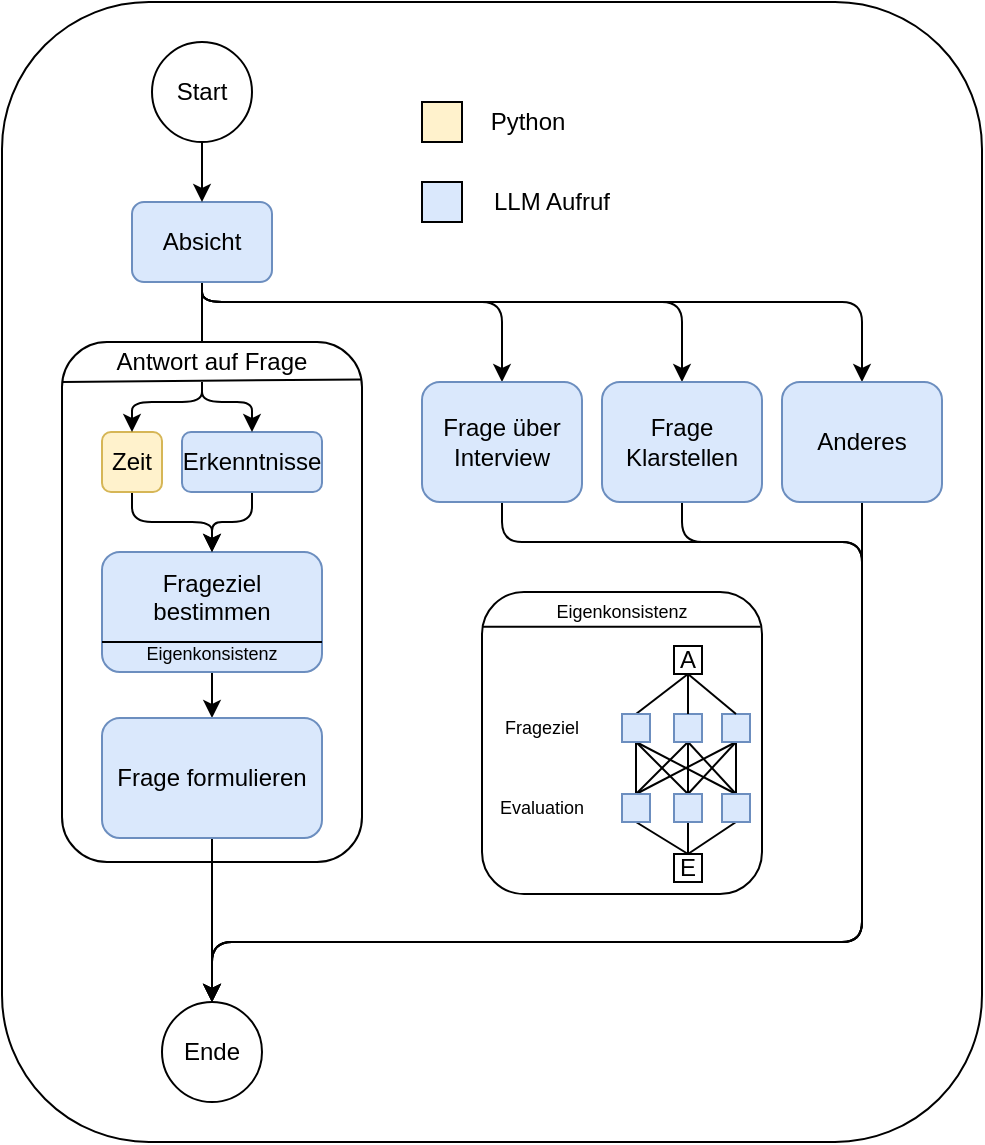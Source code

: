 <mxfile>
    <diagram id="OigsC_vDAeQnY3T44NuB" name="Page-1">
        <mxGraphModel dx="670" dy="552" grid="1" gridSize="10" guides="1" tooltips="1" connect="1" arrows="1" fold="1" page="1" pageScale="1" pageWidth="1654" pageHeight="1169" math="0" shadow="0">
            <root>
                <mxCell id="0"/>
                <mxCell id="1" parent="0"/>
                <mxCell id="102" value="" style="rounded=1;whiteSpace=wrap;html=1;strokeColor=#000000;fontSize=12;fillColor=default;" parent="1" vertex="1">
                    <mxGeometry x="290" y="210" width="490" height="570" as="geometry"/>
                </mxCell>
                <mxCell id="72" value="" style="rounded=1;whiteSpace=wrap;html=1;fontSize=9;fillColor=none;" parent="1" vertex="1">
                    <mxGeometry x="530" y="505" width="140" height="151" as="geometry"/>
                </mxCell>
                <mxCell id="93" style="edgeStyle=none;sketch=0;html=1;exitX=0.5;exitY=1;exitDx=0;exitDy=0;entryX=0.5;entryY=0;entryDx=0;entryDy=0;shadow=0;strokeWidth=1;fontSize=12;endArrow=classic;endFill=1;" parent="1" source="59" target="92" edge="1">
                    <mxGeometry relative="1" as="geometry"/>
                </mxCell>
                <mxCell id="59" value="" style="rounded=1;whiteSpace=wrap;html=1;fontSize=9;fillColor=none;" parent="1" vertex="1">
                    <mxGeometry x="320" y="380" width="150" height="260" as="geometry"/>
                </mxCell>
                <mxCell id="4" style="edgeStyle=none;html=1;exitX=0.5;exitY=1;exitDx=0;exitDy=0;entryX=0.5;entryY=0;entryDx=0;entryDy=0;" parent="1" source="2" target="3" edge="1">
                    <mxGeometry relative="1" as="geometry">
                        <Array as="points">
                            <mxPoint x="390" y="360"/>
                            <mxPoint x="630" y="360"/>
                        </Array>
                    </mxGeometry>
                </mxCell>
                <mxCell id="13" style="edgeStyle=none;html=1;exitX=0.5;exitY=1;exitDx=0;exitDy=0;entryX=0.5;entryY=0;entryDx=0;entryDy=0;" parent="1" source="2" target="6" edge="1">
                    <mxGeometry relative="1" as="geometry">
                        <Array as="points">
                            <mxPoint x="390" y="360"/>
                            <mxPoint x="540" y="360"/>
                        </Array>
                    </mxGeometry>
                </mxCell>
                <mxCell id="14" style="edgeStyle=none;html=1;exitX=0.5;exitY=1;exitDx=0;exitDy=0;entryX=0.5;entryY=0;entryDx=0;entryDy=0;" parent="1" source="2" target="5" edge="1">
                    <mxGeometry relative="1" as="geometry">
                        <Array as="points">
                            <mxPoint x="390" y="360"/>
                            <mxPoint x="720" y="360"/>
                        </Array>
                    </mxGeometry>
                </mxCell>
                <mxCell id="78" style="edgeStyle=none;sketch=0;html=1;exitX=0.5;exitY=1;exitDx=0;exitDy=0;entryX=0.5;entryY=0;entryDx=0;entryDy=0;shadow=0;strokeWidth=1;fontSize=9;endArrow=none;endFill=0;" parent="1" source="2" target="83" edge="1">
                    <mxGeometry relative="1" as="geometry"/>
                </mxCell>
                <mxCell id="2" value="Absicht" style="rounded=1;whiteSpace=wrap;html=1;fillColor=#dae8fc;strokeColor=#6c8ebf;" parent="1" vertex="1">
                    <mxGeometry x="355" y="310" width="70" height="40" as="geometry"/>
                </mxCell>
                <mxCell id="95" style="edgeStyle=none;sketch=0;html=1;exitX=0.5;exitY=1;exitDx=0;exitDy=0;entryX=0.5;entryY=0;entryDx=0;entryDy=0;shadow=0;strokeWidth=1;fontSize=12;endArrow=classic;endFill=1;" parent="1" source="3" target="92" edge="1">
                    <mxGeometry relative="1" as="geometry">
                        <Array as="points">
                            <mxPoint x="630" y="480"/>
                            <mxPoint x="720" y="480"/>
                            <mxPoint x="720" y="680"/>
                            <mxPoint x="395" y="680"/>
                        </Array>
                    </mxGeometry>
                </mxCell>
                <mxCell id="3" value="Frage Klarstellen" style="rounded=1;whiteSpace=wrap;html=1;fillColor=#dae8fc;strokeColor=#6c8ebf;" parent="1" vertex="1">
                    <mxGeometry x="590" y="400" width="80" height="60" as="geometry"/>
                </mxCell>
                <mxCell id="96" style="edgeStyle=none;sketch=0;html=1;exitX=0.5;exitY=1;exitDx=0;exitDy=0;entryX=0.5;entryY=0;entryDx=0;entryDy=0;shadow=0;strokeWidth=1;fontSize=12;endArrow=classic;endFill=1;" parent="1" source="5" target="92" edge="1">
                    <mxGeometry relative="1" as="geometry">
                        <Array as="points">
                            <mxPoint x="720" y="680"/>
                            <mxPoint x="395" y="680"/>
                        </Array>
                    </mxGeometry>
                </mxCell>
                <mxCell id="5" value="Anderes" style="rounded=1;whiteSpace=wrap;html=1;fillColor=#dae8fc;strokeColor=#6c8ebf;" parent="1" vertex="1">
                    <mxGeometry x="680" y="400" width="80" height="60" as="geometry"/>
                </mxCell>
                <mxCell id="94" style="edgeStyle=none;sketch=0;html=1;exitX=0.5;exitY=1;exitDx=0;exitDy=0;entryX=0.5;entryY=0;entryDx=0;entryDy=0;shadow=0;strokeWidth=1;fontSize=12;endArrow=classic;endFill=1;" parent="1" source="6" target="92" edge="1">
                    <mxGeometry relative="1" as="geometry">
                        <Array as="points">
                            <mxPoint x="540" y="480"/>
                            <mxPoint x="720" y="480"/>
                            <mxPoint x="720" y="680"/>
                            <mxPoint x="395" y="680"/>
                        </Array>
                    </mxGeometry>
                </mxCell>
                <mxCell id="6" value="Frage über Interview" style="rounded=1;whiteSpace=wrap;html=1;fillColor=#dae8fc;strokeColor=#6c8ebf;" parent="1" vertex="1">
                    <mxGeometry x="500" y="400" width="80" height="60" as="geometry"/>
                </mxCell>
                <mxCell id="17" style="edgeStyle=none;html=1;exitX=0.5;exitY=1;exitDx=0;exitDy=0;entryX=0.5;entryY=0;entryDx=0;entryDy=0;" parent="1" source="7" target="8" edge="1">
                    <mxGeometry relative="1" as="geometry"/>
                </mxCell>
                <mxCell id="7" value="Frageziel &lt;br&gt;bestimmen&lt;br&gt;&lt;span style=&quot;color: rgba(0, 0, 0, 0); font-family: monospace; font-size: 0px; text-align: start;&quot;&gt;%3CmxGraphModel%3E%3Croot%3E%3CmxCell%20id%3D%220%22%2F%3E%3CmxCell%20id%3D%221%22%20parent%3D%220%22%2F%3E%3CmxCell%20id%3D%222%22%20value%3D%22Anderes%22%20style%3D%22rounded%3D1%3BwhiteSpace%3Dwrap%3Bhtml%3D1%3B%22%20vertex%3D%221%22%20parent%3D%221%22%3E%3CmxGeometry%20x%3D%22610%22%20y%3D%22400%22%20width%3D%22120%22%20height%3D%2260%22%20as%3D%22geometry%22%2F%3E%3C%2FmxCell%3E%3C%2Froot%3E%3C%2FmxGraphModel%3E&lt;/span&gt;" style="rounded=1;whiteSpace=wrap;html=1;fillColor=#dae8fc;strokeColor=#6c8ebf;" parent="1" vertex="1">
                    <mxGeometry x="340" y="485" width="110" height="60" as="geometry"/>
                </mxCell>
                <mxCell id="86" style="edgeStyle=none;sketch=0;html=1;exitX=0.5;exitY=1;exitDx=0;exitDy=0;entryX=0.5;entryY=1;entryDx=0;entryDy=0;shadow=0;strokeWidth=1;fontSize=12;endArrow=none;endFill=0;" parent="1" source="8" target="59" edge="1">
                    <mxGeometry relative="1" as="geometry"/>
                </mxCell>
                <mxCell id="8" value="Frage formulieren" style="rounded=1;whiteSpace=wrap;html=1;fillColor=#dae8fc;strokeColor=#6c8ebf;" parent="1" vertex="1">
                    <mxGeometry x="340" y="568" width="110" height="60" as="geometry"/>
                </mxCell>
                <mxCell id="16" style="edgeStyle=none;html=1;exitX=0.5;exitY=1;exitDx=0;exitDy=0;entryX=0.5;entryY=0;entryDx=0;entryDy=0;" parent="1" source="9" target="7" edge="1">
                    <mxGeometry relative="1" as="geometry">
                        <Array as="points">
                            <mxPoint x="355" y="470"/>
                            <mxPoint x="395" y="470"/>
                        </Array>
                    </mxGeometry>
                </mxCell>
                <mxCell id="9" value="Zeit" style="rounded=1;whiteSpace=wrap;html=1;fillColor=#fff2cc;strokeColor=#d6b656;" parent="1" vertex="1">
                    <mxGeometry x="340" y="425" width="30" height="30" as="geometry"/>
                </mxCell>
                <mxCell id="15" style="edgeStyle=none;html=1;exitX=0.5;exitY=1;exitDx=0;exitDy=0;entryX=0.5;entryY=0;entryDx=0;entryDy=0;" parent="1" source="10" target="7" edge="1">
                    <mxGeometry relative="1" as="geometry">
                        <Array as="points">
                            <mxPoint x="415" y="470"/>
                            <mxPoint x="395" y="470"/>
                        </Array>
                    </mxGeometry>
                </mxCell>
                <mxCell id="10" value="Erkenntnisse" style="rounded=1;whiteSpace=wrap;html=1;fillColor=#dae8fc;strokeColor=#6c8ebf;" parent="1" vertex="1">
                    <mxGeometry x="380" y="425" width="70" height="30" as="geometry"/>
                </mxCell>
                <mxCell id="32" style="edgeStyle=none;html=1;exitX=0.5;exitY=1;exitDx=0;exitDy=0;entryX=0.5;entryY=0;entryDx=0;entryDy=0;shadow=0;strokeWidth=1;endArrow=none;endFill=0;" parent="1" source="26" target="29" edge="1">
                    <mxGeometry relative="1" as="geometry"/>
                </mxCell>
                <mxCell id="33" style="edgeStyle=none;sketch=0;html=1;exitX=0.5;exitY=1;exitDx=0;exitDy=0;entryX=0.5;entryY=0;entryDx=0;entryDy=0;shadow=0;strokeWidth=1;endArrow=none;endFill=0;" parent="1" source="26" target="30" edge="1">
                    <mxGeometry relative="1" as="geometry"/>
                </mxCell>
                <mxCell id="34" style="edgeStyle=none;sketch=0;html=1;exitX=0.5;exitY=1;exitDx=0;exitDy=0;entryX=0.5;entryY=0;entryDx=0;entryDy=0;shadow=0;strokeWidth=1;endArrow=none;endFill=0;" parent="1" source="26" target="31" edge="1">
                    <mxGeometry relative="1" as="geometry"/>
                </mxCell>
                <mxCell id="65" style="edgeStyle=none;sketch=0;html=1;exitX=0.5;exitY=0;exitDx=0;exitDy=0;entryX=0.5;entryY=1;entryDx=0;entryDy=0;shadow=0;strokeWidth=1;fontSize=9;endArrow=none;endFill=0;" parent="1" source="26" target="64" edge="1">
                    <mxGeometry relative="1" as="geometry"/>
                </mxCell>
                <mxCell id="26" value="" style="whiteSpace=wrap;html=1;aspect=fixed;fillColor=#dae8fc;strokeColor=#6c8ebf;" parent="1" vertex="1">
                    <mxGeometry x="600" y="566" width="14" height="14" as="geometry"/>
                </mxCell>
                <mxCell id="35" style="edgeStyle=none;sketch=0;html=1;exitX=0.5;exitY=1;exitDx=0;exitDy=0;entryX=0.5;entryY=0;entryDx=0;entryDy=0;shadow=0;strokeWidth=1;endArrow=none;endFill=0;" parent="1" source="27" target="29" edge="1">
                    <mxGeometry relative="1" as="geometry"/>
                </mxCell>
                <mxCell id="36" style="edgeStyle=none;sketch=0;html=1;exitX=0.5;exitY=1;exitDx=0;exitDy=0;entryX=0.5;entryY=0;entryDx=0;entryDy=0;shadow=0;strokeWidth=1;endArrow=none;endFill=0;" parent="1" source="27" target="30" edge="1">
                    <mxGeometry relative="1" as="geometry"/>
                </mxCell>
                <mxCell id="37" style="edgeStyle=none;sketch=0;html=1;exitX=0.5;exitY=1;exitDx=0;exitDy=0;entryX=0.5;entryY=0;entryDx=0;entryDy=0;shadow=0;strokeWidth=1;endArrow=none;endFill=0;" parent="1" source="27" target="31" edge="1">
                    <mxGeometry relative="1" as="geometry"/>
                </mxCell>
                <mxCell id="27" value="" style="whiteSpace=wrap;html=1;aspect=fixed;fillColor=#dae8fc;strokeColor=#6c8ebf;" parent="1" vertex="1">
                    <mxGeometry x="626" y="566" width="14" height="14" as="geometry"/>
                </mxCell>
                <mxCell id="38" style="edgeStyle=none;sketch=0;html=1;exitX=0.5;exitY=1;exitDx=0;exitDy=0;entryX=0.5;entryY=0;entryDx=0;entryDy=0;shadow=0;strokeWidth=1;endArrow=none;endFill=0;" parent="1" source="28" target="29" edge="1">
                    <mxGeometry relative="1" as="geometry"/>
                </mxCell>
                <mxCell id="39" style="edgeStyle=none;sketch=0;html=1;exitX=0.5;exitY=1;exitDx=0;exitDy=0;entryX=0.5;entryY=0;entryDx=0;entryDy=0;shadow=0;strokeWidth=1;endArrow=none;endFill=0;" parent="1" source="28" target="30" edge="1">
                    <mxGeometry relative="1" as="geometry"/>
                </mxCell>
                <mxCell id="40" style="edgeStyle=none;sketch=0;html=1;exitX=0.5;exitY=1;exitDx=0;exitDy=0;entryX=0.5;entryY=0;entryDx=0;entryDy=0;shadow=0;strokeWidth=1;endArrow=none;endFill=0;" parent="1" source="28" target="31" edge="1">
                    <mxGeometry relative="1" as="geometry"/>
                </mxCell>
                <mxCell id="28" value="" style="whiteSpace=wrap;html=1;aspect=fixed;fillColor=#dae8fc;strokeColor=#6c8ebf;" parent="1" vertex="1">
                    <mxGeometry x="650" y="566" width="14" height="14" as="geometry"/>
                </mxCell>
                <mxCell id="69" style="edgeStyle=none;sketch=0;html=1;exitX=0.5;exitY=1;exitDx=0;exitDy=0;entryX=0.5;entryY=0;entryDx=0;entryDy=0;shadow=0;strokeWidth=1;fontSize=9;endArrow=none;endFill=0;" parent="1" source="29" target="68" edge="1">
                    <mxGeometry relative="1" as="geometry"/>
                </mxCell>
                <mxCell id="29" value="" style="whiteSpace=wrap;html=1;aspect=fixed;fillColor=#dae8fc;strokeColor=#6c8ebf;" parent="1" vertex="1">
                    <mxGeometry x="600" y="606" width="14" height="14" as="geometry"/>
                </mxCell>
                <mxCell id="70" style="edgeStyle=none;sketch=0;html=1;exitX=0.5;exitY=1;exitDx=0;exitDy=0;entryX=0.5;entryY=0;entryDx=0;entryDy=0;shadow=0;strokeWidth=1;fontSize=9;endArrow=none;endFill=0;" parent="1" source="30" target="68" edge="1">
                    <mxGeometry relative="1" as="geometry"/>
                </mxCell>
                <mxCell id="30" value="" style="whiteSpace=wrap;html=1;aspect=fixed;fillColor=#dae8fc;strokeColor=#6c8ebf;" parent="1" vertex="1">
                    <mxGeometry x="626" y="606" width="14" height="14" as="geometry"/>
                </mxCell>
                <mxCell id="71" style="edgeStyle=none;sketch=0;html=1;exitX=0.5;exitY=1;exitDx=0;exitDy=0;entryX=0.5;entryY=0;entryDx=0;entryDy=0;shadow=0;strokeWidth=1;fontSize=9;endArrow=none;endFill=0;" parent="1" source="31" target="68" edge="1">
                    <mxGeometry relative="1" as="geometry"/>
                </mxCell>
                <mxCell id="31" value="" style="whiteSpace=wrap;html=1;aspect=fixed;fillColor=#dae8fc;strokeColor=#6c8ebf;" parent="1" vertex="1">
                    <mxGeometry x="650" y="606" width="14" height="14" as="geometry"/>
                </mxCell>
                <mxCell id="56" style="edgeStyle=none;sketch=0;html=1;exitX=0;exitY=0.75;exitDx=0;exitDy=0;entryX=1;entryY=0.75;entryDx=0;entryDy=0;shadow=0;strokeWidth=1;endArrow=none;endFill=0;" parent="1" source="7" target="7" edge="1">
                    <mxGeometry relative="1" as="geometry"/>
                </mxCell>
                <mxCell id="57" value="Eigenkonsistenz" style="text;html=1;strokeColor=none;fillColor=none;align=center;verticalAlign=middle;whiteSpace=wrap;rounded=0;fontSize=9;" parent="1" vertex="1">
                    <mxGeometry x="340" y="521" width="110" height="30" as="geometry"/>
                </mxCell>
                <mxCell id="60" value="&lt;font style=&quot;font-size: 12px;&quot;&gt;Antwort auf Frage&lt;/font&gt;" style="text;html=1;strokeColor=none;fillColor=none;align=center;verticalAlign=middle;whiteSpace=wrap;rounded=0;fontSize=9;" parent="1" vertex="1">
                    <mxGeometry x="320" y="380" width="150" height="20" as="geometry"/>
                </mxCell>
                <mxCell id="61" value="Frageziel" style="text;html=1;strokeColor=none;fillColor=none;align=center;verticalAlign=middle;whiteSpace=wrap;rounded=0;fontSize=9;" parent="1" vertex="1">
                    <mxGeometry x="530" y="558" width="60" height="30" as="geometry"/>
                </mxCell>
                <mxCell id="62" value="Evaluation" style="text;html=1;strokeColor=none;fillColor=none;align=center;verticalAlign=middle;whiteSpace=wrap;rounded=0;fontSize=9;" parent="1" vertex="1">
                    <mxGeometry x="530" y="598" width="60" height="30" as="geometry"/>
                </mxCell>
                <mxCell id="63" style="edgeStyle=none;sketch=0;html=1;exitX=0.5;exitY=0;exitDx=0;exitDy=0;entryX=0.437;entryY=-0.001;entryDx=0;entryDy=0;entryPerimeter=0;shadow=0;strokeWidth=1;fontSize=9;endArrow=none;endFill=0;" parent="1" source="26" target="26" edge="1">
                    <mxGeometry relative="1" as="geometry"/>
                </mxCell>
                <mxCell id="66" style="edgeStyle=none;sketch=0;html=1;exitX=0.5;exitY=1;exitDx=0;exitDy=0;entryX=0.5;entryY=0;entryDx=0;entryDy=0;shadow=0;strokeWidth=1;fontSize=9;endArrow=none;endFill=0;" parent="1" source="64" target="27" edge="1">
                    <mxGeometry relative="1" as="geometry"/>
                </mxCell>
                <mxCell id="67" style="edgeStyle=none;sketch=0;html=1;exitX=0.5;exitY=1;exitDx=0;exitDy=0;entryX=0.5;entryY=0;entryDx=0;entryDy=0;shadow=0;strokeWidth=1;fontSize=9;endArrow=none;endFill=0;" parent="1" source="64" target="28" edge="1">
                    <mxGeometry relative="1" as="geometry"/>
                </mxCell>
                <mxCell id="64" value="A" style="whiteSpace=wrap;html=1;aspect=fixed;" parent="1" vertex="1">
                    <mxGeometry x="626" y="532" width="14" height="14" as="geometry"/>
                </mxCell>
                <mxCell id="68" value="E" style="whiteSpace=wrap;html=1;aspect=fixed;" parent="1" vertex="1">
                    <mxGeometry x="626" y="636" width="14" height="14" as="geometry"/>
                </mxCell>
                <mxCell id="74" value="Eigenkonsistenz" style="text;html=1;strokeColor=none;fillColor=none;align=center;verticalAlign=middle;whiteSpace=wrap;rounded=0;fontSize=9;" parent="1" vertex="1">
                    <mxGeometry x="570" y="500" width="60" height="30" as="geometry"/>
                </mxCell>
                <mxCell id="77" value="" style="endArrow=none;html=1;shadow=0;sketch=0;strokeWidth=1;fontSize=9;entryX=0.998;entryY=0.072;entryDx=0;entryDy=0;entryPerimeter=0;" parent="1" target="59" edge="1">
                    <mxGeometry width="50" height="50" relative="1" as="geometry">
                        <mxPoint x="320" y="400" as="sourcePoint"/>
                        <mxPoint x="465" y="402" as="targetPoint"/>
                    </mxGeometry>
                </mxCell>
                <mxCell id="84" style="edgeStyle=none;sketch=0;html=1;exitX=0.5;exitY=1;exitDx=0;exitDy=0;entryX=0.5;entryY=0;entryDx=0;entryDy=0;shadow=0;strokeWidth=1;fontSize=12;endArrow=classic;endFill=1;" parent="1" source="83" target="10" edge="1">
                    <mxGeometry relative="1" as="geometry">
                        <Array as="points">
                            <mxPoint x="390" y="410"/>
                            <mxPoint x="415" y="410"/>
                        </Array>
                    </mxGeometry>
                </mxCell>
                <mxCell id="85" style="edgeStyle=none;sketch=0;html=1;exitX=0.5;exitY=1;exitDx=0;exitDy=0;entryX=0.5;entryY=0;entryDx=0;entryDy=0;shadow=0;strokeWidth=1;fontSize=12;endArrow=classic;endFill=1;" parent="1" source="83" target="9" edge="1">
                    <mxGeometry relative="1" as="geometry">
                        <Array as="points">
                            <mxPoint x="390" y="410"/>
                            <mxPoint x="355" y="410"/>
                        </Array>
                    </mxGeometry>
                </mxCell>
                <mxCell id="83" value="" style="rounded=0;whiteSpace=wrap;html=1;fontSize=12;fillColor=none;strokeColor=none;" parent="1" vertex="1">
                    <mxGeometry x="380" y="380" width="20" height="20" as="geometry"/>
                </mxCell>
                <mxCell id="87" value="" style="endArrow=none;html=1;shadow=0;sketch=0;strokeWidth=1;fontSize=12;exitX=0.002;exitY=0.115;exitDx=0;exitDy=0;exitPerimeter=0;entryX=0.995;entryY=0.115;entryDx=0;entryDy=0;entryPerimeter=0;" parent="1" source="72" target="72" edge="1">
                    <mxGeometry width="50" height="50" relative="1" as="geometry">
                        <mxPoint x="560" y="525" as="sourcePoint"/>
                        <mxPoint x="610" y="475" as="targetPoint"/>
                    </mxGeometry>
                </mxCell>
                <mxCell id="91" style="edgeStyle=none;sketch=0;html=1;exitX=0.5;exitY=1;exitDx=0;exitDy=0;entryX=0.5;entryY=0;entryDx=0;entryDy=0;shadow=0;strokeWidth=1;fontSize=12;endArrow=classic;endFill=1;" parent="1" source="90" target="2" edge="1">
                    <mxGeometry relative="1" as="geometry"/>
                </mxCell>
                <mxCell id="90" value="Start" style="ellipse;whiteSpace=wrap;html=1;aspect=fixed;fontSize=12;fillColor=none;" parent="1" vertex="1">
                    <mxGeometry x="365" y="230" width="50" height="50" as="geometry"/>
                </mxCell>
                <mxCell id="92" value="Ende" style="ellipse;whiteSpace=wrap;html=1;aspect=fixed;fontSize=12;fillColor=none;" parent="1" vertex="1">
                    <mxGeometry x="370" y="710" width="50" height="50" as="geometry"/>
                </mxCell>
                <mxCell id="97" value="" style="rounded=0;whiteSpace=wrap;html=1;fontSize=12;fillColor=#fff2cc;strokeColor=default;" parent="1" vertex="1">
                    <mxGeometry x="500" y="260" width="20" height="20" as="geometry"/>
                </mxCell>
                <mxCell id="98" value="" style="rounded=0;whiteSpace=wrap;html=1;fontSize=12;fillColor=#dae8fc;strokeColor=#000000;" parent="1" vertex="1">
                    <mxGeometry x="500" y="300" width="20" height="20" as="geometry"/>
                </mxCell>
                <mxCell id="100" value="LLM Aufruf" style="text;html=1;strokeColor=none;fillColor=none;align=center;verticalAlign=middle;whiteSpace=wrap;rounded=0;fontSize=12;" parent="1" vertex="1">
                    <mxGeometry x="530" y="295" width="70" height="30" as="geometry"/>
                </mxCell>
                <mxCell id="101" value="Python" style="text;html=1;strokeColor=none;fillColor=none;align=center;verticalAlign=middle;whiteSpace=wrap;rounded=0;fontSize=12;" parent="1" vertex="1">
                    <mxGeometry x="530" y="255" width="46" height="30" as="geometry"/>
                </mxCell>
            </root>
        </mxGraphModel>
    </diagram>
</mxfile>